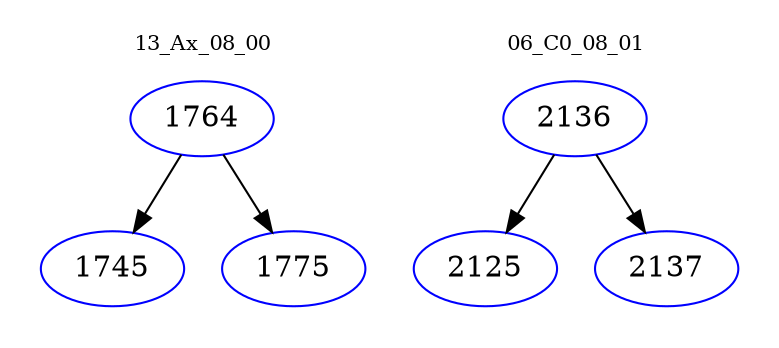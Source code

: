 digraph{
subgraph cluster_0 {
color = white
label = "13_Ax_08_00";
fontsize=10;
T0_1764 [label="1764", color="blue"]
T0_1764 -> T0_1745 [color="black"]
T0_1745 [label="1745", color="blue"]
T0_1764 -> T0_1775 [color="black"]
T0_1775 [label="1775", color="blue"]
}
subgraph cluster_1 {
color = white
label = "06_C0_08_01";
fontsize=10;
T1_2136 [label="2136", color="blue"]
T1_2136 -> T1_2125 [color="black"]
T1_2125 [label="2125", color="blue"]
T1_2136 -> T1_2137 [color="black"]
T1_2137 [label="2137", color="blue"]
}
}
